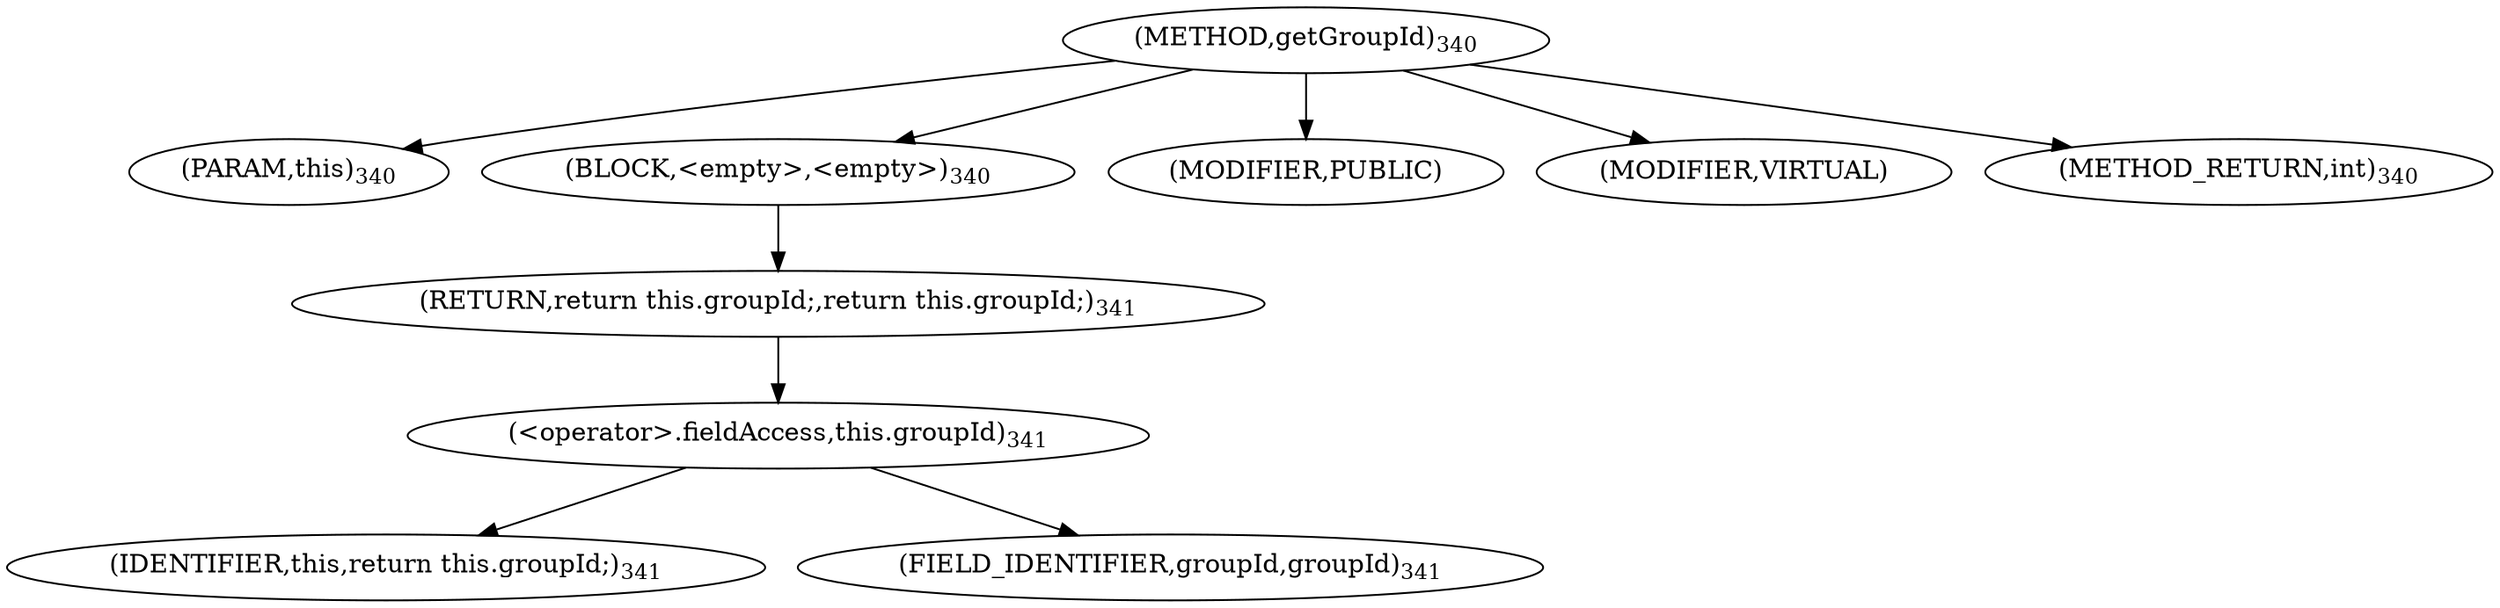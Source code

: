 digraph "getGroupId" {  
"702" [label = <(METHOD,getGroupId)<SUB>340</SUB>> ]
"68" [label = <(PARAM,this)<SUB>340</SUB>> ]
"703" [label = <(BLOCK,&lt;empty&gt;,&lt;empty&gt;)<SUB>340</SUB>> ]
"704" [label = <(RETURN,return this.groupId;,return this.groupId;)<SUB>341</SUB>> ]
"705" [label = <(&lt;operator&gt;.fieldAccess,this.groupId)<SUB>341</SUB>> ]
"67" [label = <(IDENTIFIER,this,return this.groupId;)<SUB>341</SUB>> ]
"706" [label = <(FIELD_IDENTIFIER,groupId,groupId)<SUB>341</SUB>> ]
"707" [label = <(MODIFIER,PUBLIC)> ]
"708" [label = <(MODIFIER,VIRTUAL)> ]
"709" [label = <(METHOD_RETURN,int)<SUB>340</SUB>> ]
  "702" -> "68" 
  "702" -> "703" 
  "702" -> "707" 
  "702" -> "708" 
  "702" -> "709" 
  "703" -> "704" 
  "704" -> "705" 
  "705" -> "67" 
  "705" -> "706" 
}
